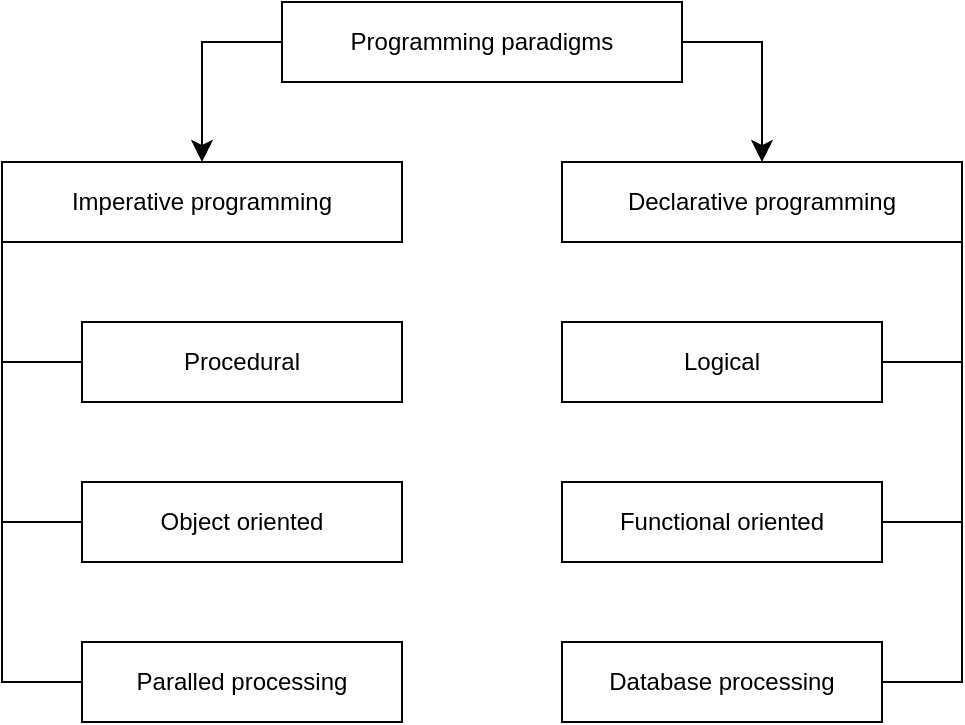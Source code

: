 <mxfile version="24.7.4">
  <diagram name="Page-1" id="x9zncJ_zDlwFwufbTRyb">
    <mxGraphModel dx="1265" dy="1055" grid="0" gridSize="10" guides="1" tooltips="1" connect="1" arrows="1" fold="1" page="1" pageScale="1" pageWidth="850" pageHeight="1100" background="none" math="0" shadow="0">
      <root>
        <mxCell id="0" />
        <mxCell id="1" parent="0" />
        <mxCell id="HnLjwmXttUHcigOgQ6oA-1" value="Programming paradigms" style="rounded=0;whiteSpace=wrap;html=1;" vertex="1" parent="1">
          <mxGeometry x="320" y="80" width="200" height="40" as="geometry" />
        </mxCell>
        <mxCell id="HnLjwmXttUHcigOgQ6oA-3" value="Imperative programming" style="rounded=0;whiteSpace=wrap;html=1;" vertex="1" parent="1">
          <mxGeometry x="180" y="160" width="200" height="40" as="geometry" />
        </mxCell>
        <mxCell id="HnLjwmXttUHcigOgQ6oA-4" value="Declarative programming" style="rounded=0;whiteSpace=wrap;html=1;" vertex="1" parent="1">
          <mxGeometry x="460" y="160" width="200" height="40" as="geometry" />
        </mxCell>
        <mxCell id="HnLjwmXttUHcigOgQ6oA-6" value="" style="edgeStyle=segmentEdgeStyle;endArrow=classic;html=1;curved=0;rounded=0;endSize=8;startSize=8;exitX=0;exitY=0.5;exitDx=0;exitDy=0;entryX=0.5;entryY=0;entryDx=0;entryDy=0;" edge="1" parent="1" source="HnLjwmXttUHcigOgQ6oA-1" target="HnLjwmXttUHcigOgQ6oA-3">
          <mxGeometry width="50" height="50" relative="1" as="geometry">
            <mxPoint x="480" y="230" as="sourcePoint" />
            <mxPoint x="450" y="510" as="targetPoint" />
          </mxGeometry>
        </mxCell>
        <mxCell id="HnLjwmXttUHcigOgQ6oA-7" value="" style="edgeStyle=segmentEdgeStyle;endArrow=classic;html=1;curved=0;rounded=0;endSize=8;startSize=8;exitX=1;exitY=0.5;exitDx=0;exitDy=0;entryX=0.5;entryY=0;entryDx=0;entryDy=0;" edge="1" parent="1" source="HnLjwmXttUHcigOgQ6oA-1" target="HnLjwmXttUHcigOgQ6oA-4">
          <mxGeometry width="50" height="50" relative="1" as="geometry">
            <mxPoint x="620" y="100" as="sourcePoint" />
            <mxPoint x="670" y="50" as="targetPoint" />
          </mxGeometry>
        </mxCell>
        <mxCell id="HnLjwmXttUHcigOgQ6oA-17" value="Procedural" style="rounded=0;whiteSpace=wrap;html=1;" vertex="1" parent="1">
          <mxGeometry x="220" y="240" width="160" height="40" as="geometry" />
        </mxCell>
        <mxCell id="HnLjwmXttUHcigOgQ6oA-18" value="Object oriented" style="rounded=0;whiteSpace=wrap;html=1;" vertex="1" parent="1">
          <mxGeometry x="220" y="320" width="160" height="40" as="geometry" />
        </mxCell>
        <mxCell id="HnLjwmXttUHcigOgQ6oA-19" value="Paralled processing" style="rounded=0;whiteSpace=wrap;html=1;" vertex="1" parent="1">
          <mxGeometry x="220" y="400" width="160" height="40" as="geometry" />
        </mxCell>
        <mxCell id="HnLjwmXttUHcigOgQ6oA-20" value="Logical" style="rounded=0;whiteSpace=wrap;html=1;" vertex="1" parent="1">
          <mxGeometry x="460" y="240" width="160" height="40" as="geometry" />
        </mxCell>
        <mxCell id="HnLjwmXttUHcigOgQ6oA-21" value="Functional oriented" style="rounded=0;whiteSpace=wrap;html=1;" vertex="1" parent="1">
          <mxGeometry x="460" y="320" width="160" height="40" as="geometry" />
        </mxCell>
        <mxCell id="HnLjwmXttUHcigOgQ6oA-22" value="Database processing" style="rounded=0;whiteSpace=wrap;html=1;" vertex="1" parent="1">
          <mxGeometry x="460" y="400" width="160" height="40" as="geometry" />
        </mxCell>
        <mxCell id="HnLjwmXttUHcigOgQ6oA-35" value="" style="shape=partialRectangle;whiteSpace=wrap;html=1;bottom=0;right=0;fillColor=none;direction=north;" vertex="1" parent="1">
          <mxGeometry x="180" y="200" width="40" height="60" as="geometry" />
        </mxCell>
        <mxCell id="HnLjwmXttUHcigOgQ6oA-36" style="edgeStyle=orthogonalEdgeStyle;rounded=0;orthogonalLoop=1;jettySize=auto;html=1;exitX=0;exitY=0.5;exitDx=0;exitDy=0;" edge="1" parent="1" source="HnLjwmXttUHcigOgQ6oA-35" target="HnLjwmXttUHcigOgQ6oA-35">
          <mxGeometry relative="1" as="geometry" />
        </mxCell>
        <mxCell id="HnLjwmXttUHcigOgQ6oA-37" value="" style="shape=partialRectangle;whiteSpace=wrap;html=1;bottom=0;right=0;fillColor=none;direction=north;" vertex="1" parent="1">
          <mxGeometry x="180" y="260" width="40" height="80" as="geometry" />
        </mxCell>
        <mxCell id="HnLjwmXttUHcigOgQ6oA-38" value="" style="shape=partialRectangle;whiteSpace=wrap;html=1;bottom=0;right=0;fillColor=none;direction=north;" vertex="1" parent="1">
          <mxGeometry x="180" y="340" width="40" height="80" as="geometry" />
        </mxCell>
        <mxCell id="HnLjwmXttUHcigOgQ6oA-39" value="" style="shape=partialRectangle;whiteSpace=wrap;html=1;bottom=0;right=0;fillColor=none;direction=west;" vertex="1" parent="1">
          <mxGeometry x="620" y="200" width="40" height="60" as="geometry" />
        </mxCell>
        <mxCell id="HnLjwmXttUHcigOgQ6oA-41" value="" style="shape=partialRectangle;whiteSpace=wrap;html=1;bottom=0;right=0;fillColor=none;direction=west;" vertex="1" parent="1">
          <mxGeometry x="620" y="260" width="40" height="80" as="geometry" />
        </mxCell>
        <mxCell id="HnLjwmXttUHcigOgQ6oA-42" value="" style="shape=partialRectangle;whiteSpace=wrap;html=1;bottom=0;right=0;fillColor=none;direction=west;" vertex="1" parent="1">
          <mxGeometry x="620" y="340" width="40" height="80" as="geometry" />
        </mxCell>
      </root>
    </mxGraphModel>
  </diagram>
</mxfile>
